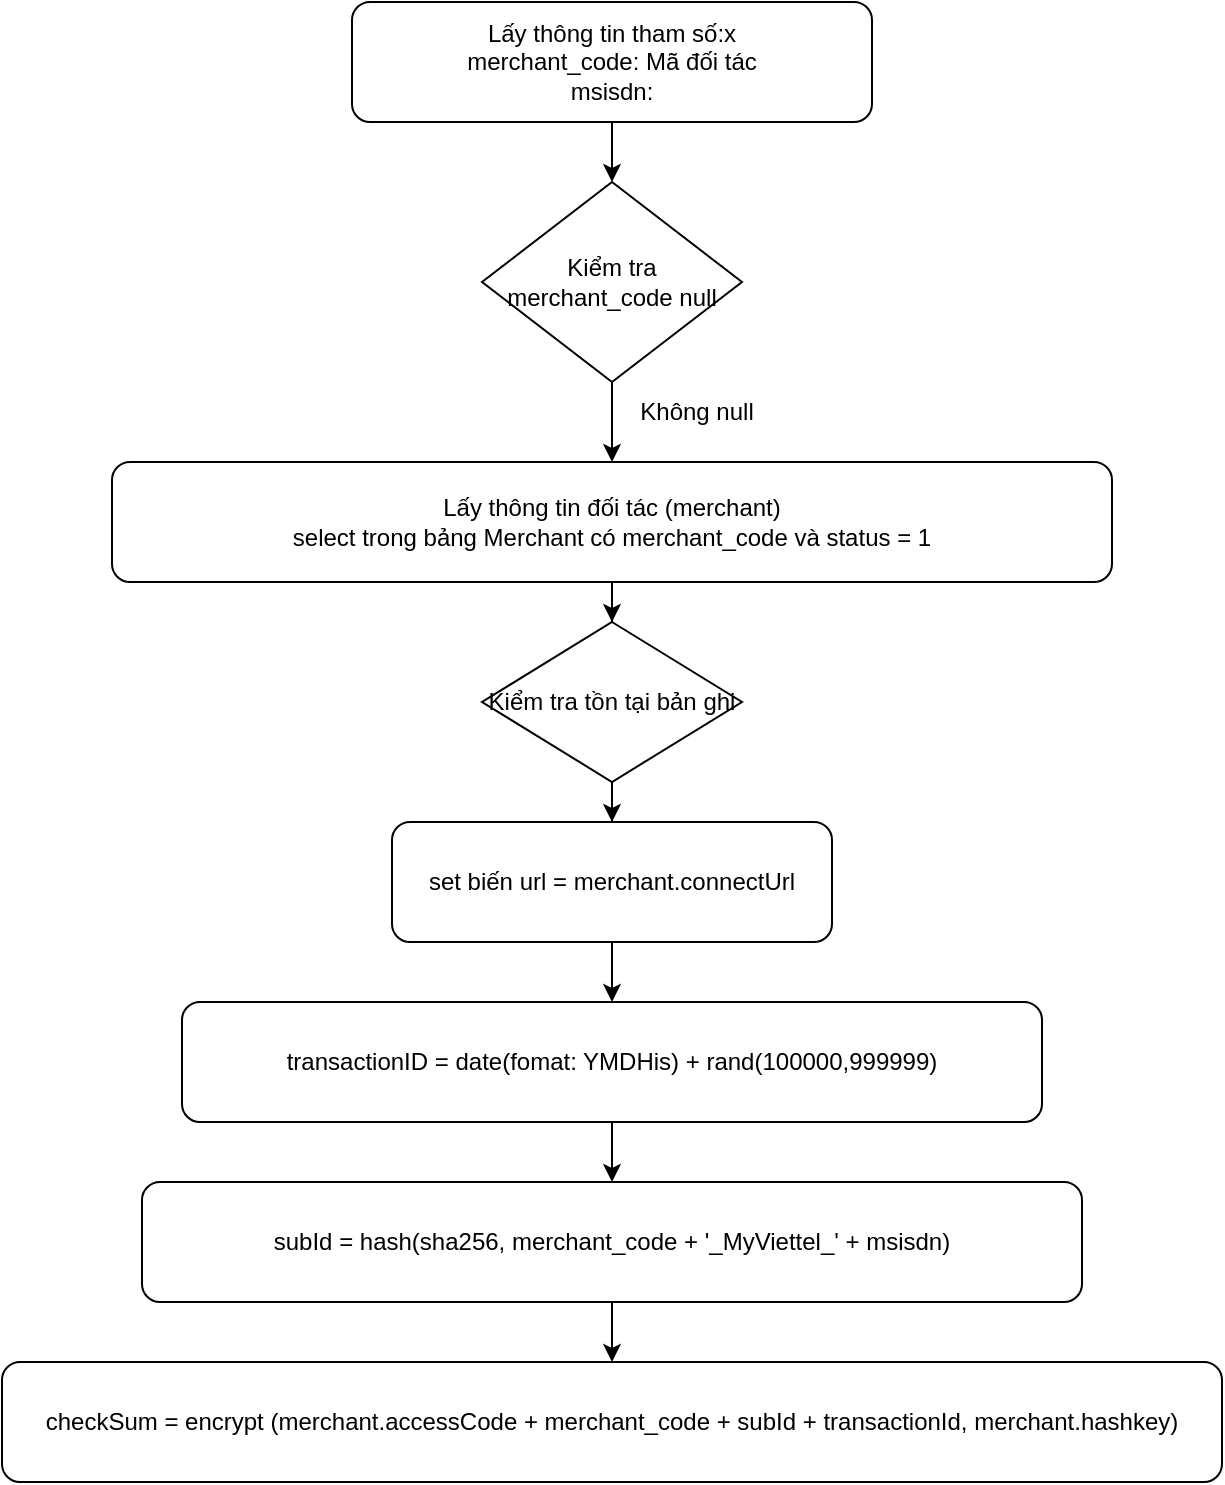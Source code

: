 <mxfile version="20.5.1" type="github">
  <diagram id="Of9K0XV3K-fzxSNCaOFY" name="Trang-1">
    <mxGraphModel dx="1662" dy="769" grid="1" gridSize="10" guides="1" tooltips="1" connect="1" arrows="1" fold="1" page="1" pageScale="1" pageWidth="850" pageHeight="1100" math="0" shadow="0">
      <root>
        <mxCell id="0" />
        <mxCell id="1" parent="0" />
        <mxCell id="izKcfKjHX300lUZ0ldDA-6" value="" style="edgeStyle=orthogonalEdgeStyle;rounded=0;orthogonalLoop=1;jettySize=auto;html=1;" edge="1" parent="1" source="izKcfKjHX300lUZ0ldDA-1" target="izKcfKjHX300lUZ0ldDA-5">
          <mxGeometry relative="1" as="geometry" />
        </mxCell>
        <mxCell id="izKcfKjHX300lUZ0ldDA-1" value="Kiểm tra merchant_code null" style="rhombus;whiteSpace=wrap;html=1;" vertex="1" parent="1">
          <mxGeometry x="375" y="100" width="130" height="100" as="geometry" />
        </mxCell>
        <mxCell id="izKcfKjHX300lUZ0ldDA-4" value="" style="edgeStyle=orthogonalEdgeStyle;rounded=0;orthogonalLoop=1;jettySize=auto;html=1;" edge="1" parent="1" source="izKcfKjHX300lUZ0ldDA-2" target="izKcfKjHX300lUZ0ldDA-1">
          <mxGeometry relative="1" as="geometry" />
        </mxCell>
        <mxCell id="izKcfKjHX300lUZ0ldDA-2" value="Lấy thông tin tham số:x&lt;br&gt;merchant_code: Mã đối tác&lt;br&gt;msisdn:" style="rounded=1;whiteSpace=wrap;html=1;" vertex="1" parent="1">
          <mxGeometry x="310" y="10" width="260" height="60" as="geometry" />
        </mxCell>
        <mxCell id="izKcfKjHX300lUZ0ldDA-9" value="" style="edgeStyle=orthogonalEdgeStyle;rounded=0;orthogonalLoop=1;jettySize=auto;html=1;" edge="1" parent="1" source="izKcfKjHX300lUZ0ldDA-5" target="izKcfKjHX300lUZ0ldDA-8">
          <mxGeometry relative="1" as="geometry" />
        </mxCell>
        <mxCell id="izKcfKjHX300lUZ0ldDA-5" value="Lấy thông tin đối tác (merchant)&lt;br&gt;select trong bảng Merchant có merchant_code và status = 1" style="rounded=1;whiteSpace=wrap;html=1;" vertex="1" parent="1">
          <mxGeometry x="190" y="240" width="500" height="60" as="geometry" />
        </mxCell>
        <mxCell id="izKcfKjHX300lUZ0ldDA-7" value="Không null" style="text;html=1;strokeColor=none;fillColor=none;align=center;verticalAlign=middle;whiteSpace=wrap;rounded=0;" vertex="1" parent="1">
          <mxGeometry x="445" y="200" width="75" height="30" as="geometry" />
        </mxCell>
        <mxCell id="izKcfKjHX300lUZ0ldDA-11" value="" style="edgeStyle=orthogonalEdgeStyle;rounded=0;orthogonalLoop=1;jettySize=auto;html=1;" edge="1" parent="1" source="izKcfKjHX300lUZ0ldDA-8" target="izKcfKjHX300lUZ0ldDA-10">
          <mxGeometry relative="1" as="geometry" />
        </mxCell>
        <mxCell id="izKcfKjHX300lUZ0ldDA-8" value="Kiểm tra tồn tại bản ghi" style="rhombus;whiteSpace=wrap;html=1;" vertex="1" parent="1">
          <mxGeometry x="375" y="320" width="130" height="80" as="geometry" />
        </mxCell>
        <mxCell id="izKcfKjHX300lUZ0ldDA-13" value="" style="edgeStyle=orthogonalEdgeStyle;rounded=0;orthogonalLoop=1;jettySize=auto;html=1;" edge="1" parent="1" source="izKcfKjHX300lUZ0ldDA-10" target="izKcfKjHX300lUZ0ldDA-12">
          <mxGeometry relative="1" as="geometry" />
        </mxCell>
        <mxCell id="izKcfKjHX300lUZ0ldDA-10" value="set biến url = merchant.connectUrl" style="rounded=1;whiteSpace=wrap;html=1;" vertex="1" parent="1">
          <mxGeometry x="330" y="420" width="220" height="60" as="geometry" />
        </mxCell>
        <mxCell id="izKcfKjHX300lUZ0ldDA-15" value="" style="edgeStyle=orthogonalEdgeStyle;rounded=0;orthogonalLoop=1;jettySize=auto;html=1;" edge="1" parent="1" source="izKcfKjHX300lUZ0ldDA-12" target="izKcfKjHX300lUZ0ldDA-14">
          <mxGeometry relative="1" as="geometry" />
        </mxCell>
        <mxCell id="izKcfKjHX300lUZ0ldDA-12" value="transactionID = date(fomat: YMDHis) + rand(100000,999999)" style="rounded=1;whiteSpace=wrap;html=1;" vertex="1" parent="1">
          <mxGeometry x="225" y="510" width="430" height="60" as="geometry" />
        </mxCell>
        <mxCell id="izKcfKjHX300lUZ0ldDA-17" value="" style="edgeStyle=orthogonalEdgeStyle;rounded=0;orthogonalLoop=1;jettySize=auto;html=1;" edge="1" parent="1" source="izKcfKjHX300lUZ0ldDA-14" target="izKcfKjHX300lUZ0ldDA-16">
          <mxGeometry relative="1" as="geometry" />
        </mxCell>
        <mxCell id="izKcfKjHX300lUZ0ldDA-14" value="subId = hash(sha256, merchant_code + &#39;_MyViettel_&#39; + msisdn)" style="rounded=1;whiteSpace=wrap;html=1;" vertex="1" parent="1">
          <mxGeometry x="205" y="600" width="470" height="60" as="geometry" />
        </mxCell>
        <mxCell id="izKcfKjHX300lUZ0ldDA-16" value="checkSum = encrypt (merchant.accessCode + merchant_code + subId + transactionId, merchant.hashkey)" style="rounded=1;whiteSpace=wrap;html=1;" vertex="1" parent="1">
          <mxGeometry x="135" y="690" width="610" height="60" as="geometry" />
        </mxCell>
      </root>
    </mxGraphModel>
  </diagram>
</mxfile>
